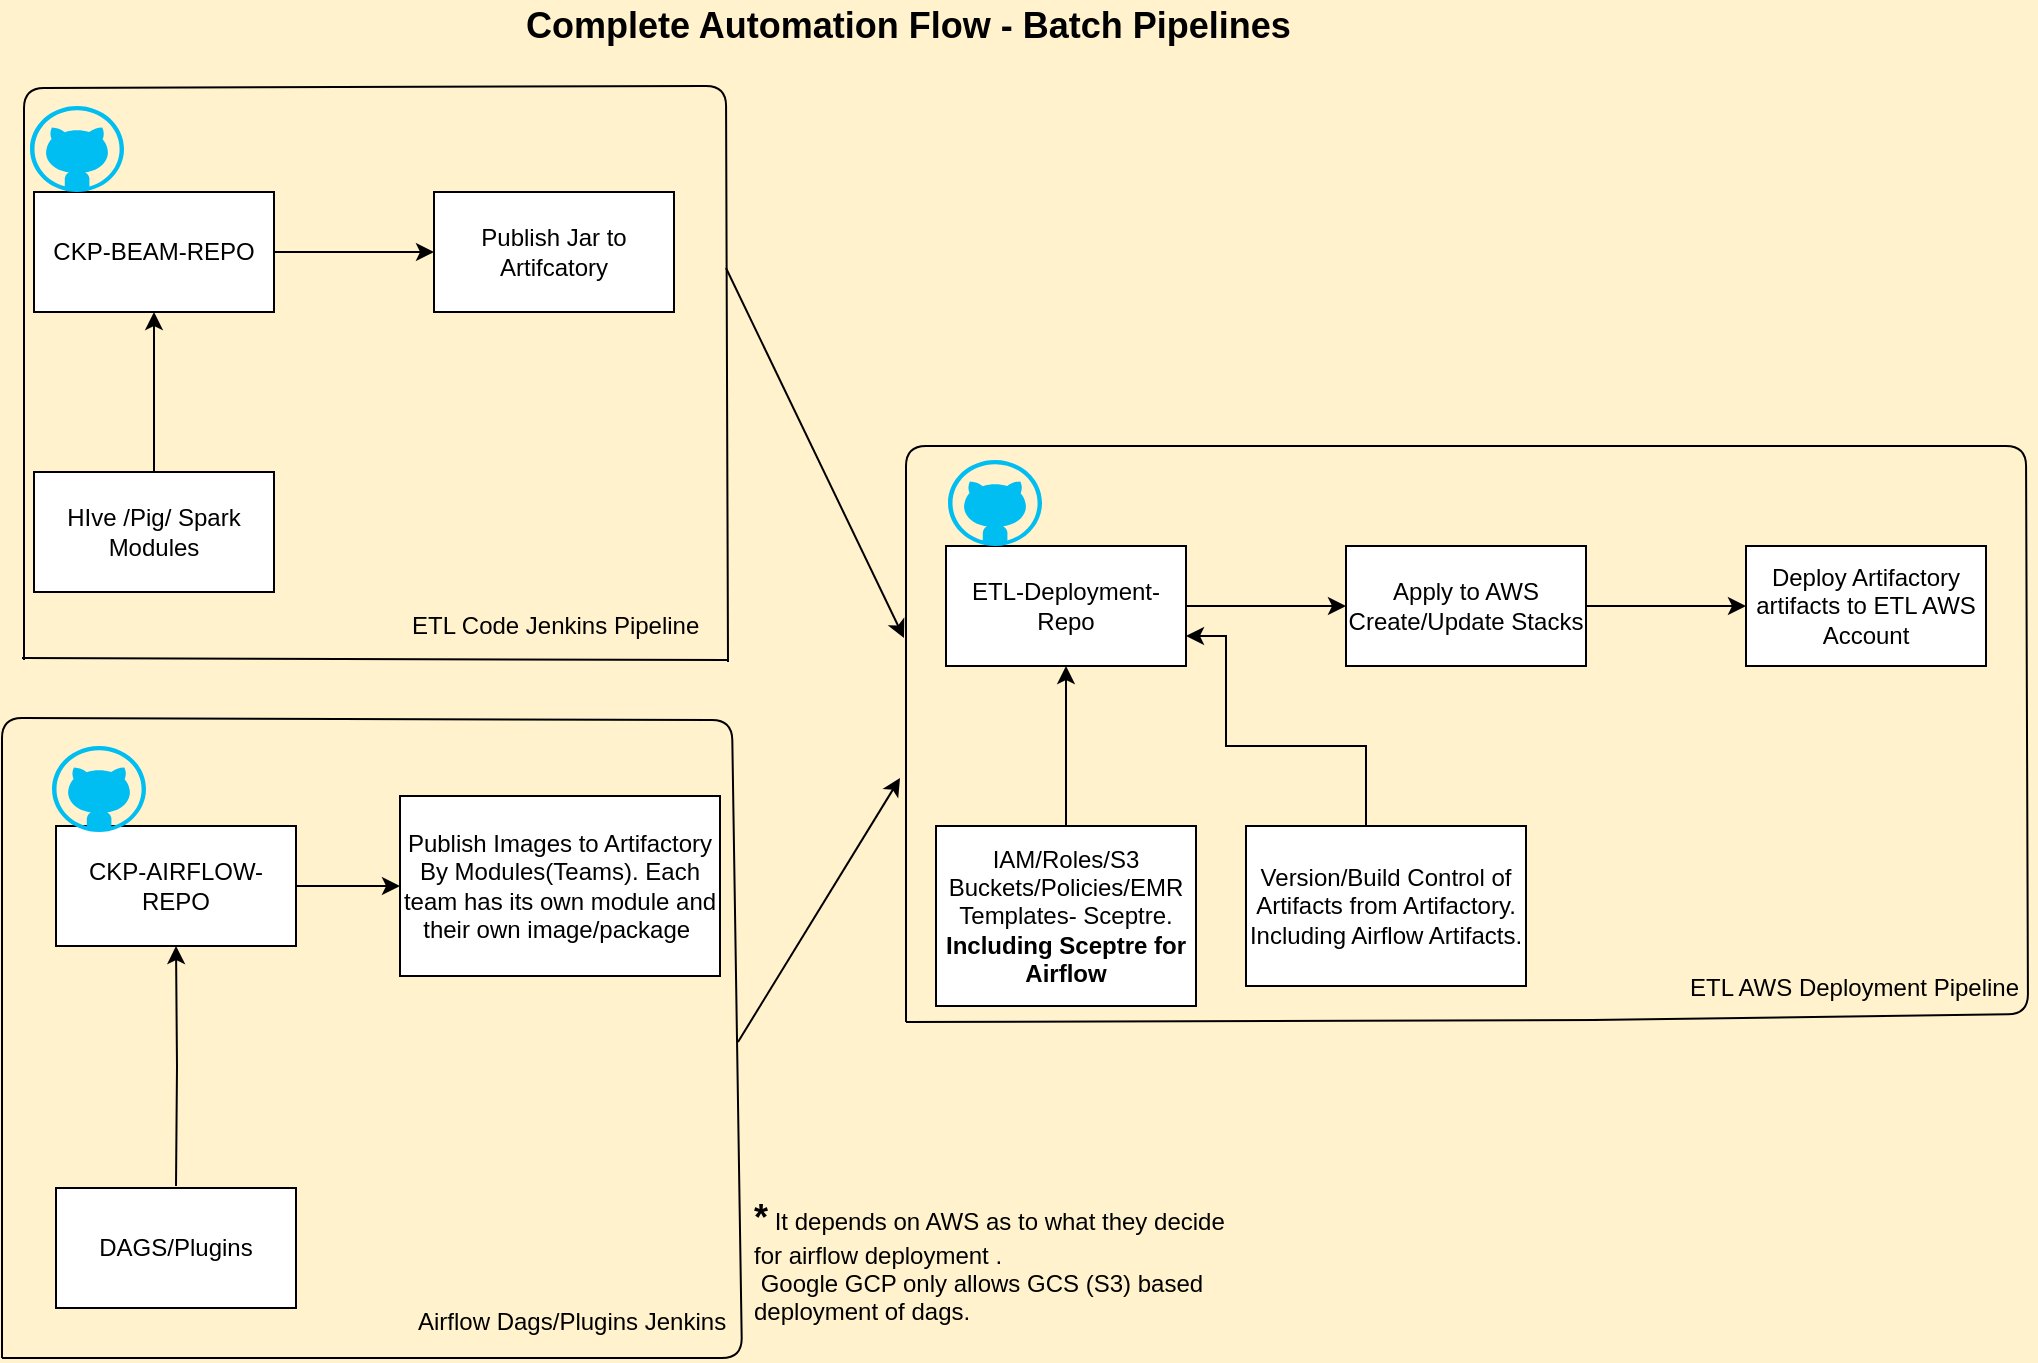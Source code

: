<mxfile version="12.1.9" type="github" pages="1">
  <diagram id="b7LLw6YWBvupuV4ORUR-" name="Page-1">
    <mxGraphModel dx="1482" dy="669" grid="0" gridSize="1" guides="1" tooltips="1" connect="1" arrows="1" fold="1" page="1" pageScale="1" pageWidth="1100" pageHeight="850" background="#FFF2CC" math="0" shadow="0">
      <root>
        <mxCell id="0"/>
        <mxCell id="1" parent="0"/>
        <mxCell id="2Vicj7nEky7xaXgRZkeV-3" value="" style="edgeStyle=orthogonalEdgeStyle;rounded=0;orthogonalLoop=1;jettySize=auto;html=1;" parent="1" source="2Vicj7nEky7xaXgRZkeV-1" target="2Vicj7nEky7xaXgRZkeV-2" edge="1">
          <mxGeometry relative="1" as="geometry"/>
        </mxCell>
        <mxCell id="2Vicj7nEky7xaXgRZkeV-1" value="CKP-BEAM-REPO" style="rounded=0;whiteSpace=wrap;html=1;" parent="1" vertex="1">
          <mxGeometry x="90" y="120" width="120" height="60" as="geometry"/>
        </mxCell>
        <mxCell id="2Vicj7nEky7xaXgRZkeV-2" value="Publish Jar to Artifcatory" style="rounded=0;whiteSpace=wrap;html=1;" parent="1" vertex="1">
          <mxGeometry x="290" y="120" width="120" height="60" as="geometry"/>
        </mxCell>
        <mxCell id="2Vicj7nEky7xaXgRZkeV-5" value="" style="edgeStyle=orthogonalEdgeStyle;rounded=0;orthogonalLoop=1;jettySize=auto;html=1;" parent="1" source="2Vicj7nEky7xaXgRZkeV-4" target="2Vicj7nEky7xaXgRZkeV-1" edge="1">
          <mxGeometry relative="1" as="geometry"/>
        </mxCell>
        <mxCell id="2Vicj7nEky7xaXgRZkeV-4" value="HIve /Pig/ Spark Modules" style="rounded=0;whiteSpace=wrap;html=1;" parent="1" vertex="1">
          <mxGeometry x="90" y="260" width="120" height="60" as="geometry"/>
        </mxCell>
        <mxCell id="2Vicj7nEky7xaXgRZkeV-7" value="" style="endArrow=none;solid=1;html=1;" parent="1" edge="1">
          <mxGeometry width="50" height="50" relative="1" as="geometry">
            <mxPoint x="84" y="353" as="sourcePoint"/>
            <mxPoint x="437" y="354" as="targetPoint"/>
          </mxGeometry>
        </mxCell>
        <mxCell id="2Vicj7nEky7xaXgRZkeV-8" value="" style="endArrow=none;solid=1;html=1;" parent="1" edge="1">
          <mxGeometry width="50" height="50" relative="1" as="geometry">
            <mxPoint x="526" y="535" as="sourcePoint"/>
            <mxPoint x="869" y="534" as="targetPoint"/>
            <Array as="points">
              <mxPoint x="526" y="247"/>
              <mxPoint x="876" y="247"/>
              <mxPoint x="1086" y="247"/>
              <mxPoint x="1087" y="531"/>
            </Array>
          </mxGeometry>
        </mxCell>
        <mxCell id="2Vicj7nEky7xaXgRZkeV-9" value="" style="endArrow=none;solid=1;html=1;" parent="1" edge="1">
          <mxGeometry width="50" height="50" relative="1" as="geometry">
            <mxPoint x="526" y="535" as="sourcePoint"/>
            <mxPoint x="872" y="534" as="targetPoint"/>
          </mxGeometry>
        </mxCell>
        <mxCell id="2Vicj7nEky7xaXgRZkeV-11" value="" style="edgeStyle=orthogonalEdgeStyle;rounded=0;orthogonalLoop=1;jettySize=auto;html=1;" parent="1" source="2Vicj7nEky7xaXgRZkeV-12" target="2Vicj7nEky7xaXgRZkeV-13" edge="1">
          <mxGeometry relative="1" as="geometry"/>
        </mxCell>
        <mxCell id="2Vicj7nEky7xaXgRZkeV-12" value="ETL-Deployment-Repo" style="rounded=0;whiteSpace=wrap;html=1;" parent="1" vertex="1">
          <mxGeometry x="546" y="297" width="120" height="60" as="geometry"/>
        </mxCell>
        <mxCell id="2Vicj7nEky7xaXgRZkeV-17" value="" style="edgeStyle=orthogonalEdgeStyle;rounded=0;orthogonalLoop=1;jettySize=auto;html=1;" parent="1" source="2Vicj7nEky7xaXgRZkeV-13" target="2Vicj7nEky7xaXgRZkeV-16" edge="1">
          <mxGeometry relative="1" as="geometry"/>
        </mxCell>
        <mxCell id="2Vicj7nEky7xaXgRZkeV-13" value="Apply to AWS&lt;br&gt;Create/Update Stacks" style="rounded=0;whiteSpace=wrap;html=1;" parent="1" vertex="1">
          <mxGeometry x="746" y="297" width="120" height="60" as="geometry"/>
        </mxCell>
        <mxCell id="2Vicj7nEky7xaXgRZkeV-16" value="Deploy Artifactory artifacts to ETL AWS Account" style="rounded=0;whiteSpace=wrap;html=1;" parent="1" vertex="1">
          <mxGeometry x="946" y="297" width="120" height="60" as="geometry"/>
        </mxCell>
        <mxCell id="2Vicj7nEky7xaXgRZkeV-14" value="" style="edgeStyle=orthogonalEdgeStyle;rounded=0;orthogonalLoop=1;jettySize=auto;html=1;" parent="1" source="2Vicj7nEky7xaXgRZkeV-15" target="2Vicj7nEky7xaXgRZkeV-12" edge="1">
          <mxGeometry relative="1" as="geometry"/>
        </mxCell>
        <mxCell id="2Vicj7nEky7xaXgRZkeV-15" value="IAM/Roles/S3 Buckets/Policies/EMR Templates- Sceptre. &lt;b&gt;Including Sceptre for Airflow&lt;/b&gt;" style="rounded=0;whiteSpace=wrap;html=1;" parent="1" vertex="1">
          <mxGeometry x="541" y="437" width="130" height="90" as="geometry"/>
        </mxCell>
        <mxCell id="2Vicj7nEky7xaXgRZkeV-19" style="edgeStyle=orthogonalEdgeStyle;rounded=0;orthogonalLoop=1;jettySize=auto;html=1;entryX=1;entryY=0.75;entryDx=0;entryDy=0;" parent="1" source="2Vicj7nEky7xaXgRZkeV-18" target="2Vicj7nEky7xaXgRZkeV-12" edge="1">
          <mxGeometry relative="1" as="geometry">
            <Array as="points">
              <mxPoint x="756" y="397"/>
              <mxPoint x="686" y="397"/>
              <mxPoint x="686" y="342"/>
            </Array>
          </mxGeometry>
        </mxCell>
        <mxCell id="2Vicj7nEky7xaXgRZkeV-18" value="Version/Build Control of Artifacts from Artifactory.&lt;br&gt;Including Airflow Artifacts." style="rounded=0;whiteSpace=wrap;html=1;" parent="1" vertex="1">
          <mxGeometry x="696" y="437" width="140" height="80" as="geometry"/>
        </mxCell>
        <mxCell id="2Vicj7nEky7xaXgRZkeV-20" value="" style="endArrow=none;solid=1;html=1;" parent="1" edge="1">
          <mxGeometry width="50" height="50" relative="1" as="geometry">
            <mxPoint x="74" y="703" as="sourcePoint"/>
            <mxPoint x="74" y="703" as="targetPoint"/>
            <Array as="points">
              <mxPoint x="74" y="383"/>
              <mxPoint x="439" y="384"/>
              <mxPoint x="444" y="703"/>
            </Array>
          </mxGeometry>
        </mxCell>
        <mxCell id="2Vicj7nEky7xaXgRZkeV-27" value="" style="edgeStyle=orthogonalEdgeStyle;rounded=0;orthogonalLoop=1;jettySize=auto;html=1;" parent="1" source="2Vicj7nEky7xaXgRZkeV-22" target="2Vicj7nEky7xaXgRZkeV-26" edge="1">
          <mxGeometry relative="1" as="geometry"/>
        </mxCell>
        <mxCell id="2Vicj7nEky7xaXgRZkeV-22" value="CKP-AIRFLOW-REPO" style="rounded=0;whiteSpace=wrap;html=1;" parent="1" vertex="1">
          <mxGeometry x="101" y="437" width="120" height="60" as="geometry"/>
        </mxCell>
        <mxCell id="2Vicj7nEky7xaXgRZkeV-26" value="Publish Images to Artifactory By Modules(Teams). Each team has its own module and their own image/package&amp;nbsp;" style="rounded=0;whiteSpace=wrap;html=1;" parent="1" vertex="1">
          <mxGeometry x="273" y="422" width="160" height="90" as="geometry"/>
        </mxCell>
        <mxCell id="2Vicj7nEky7xaXgRZkeV-25" value="" style="edgeStyle=orthogonalEdgeStyle;rounded=0;orthogonalLoop=1;jettySize=auto;html=1;" parent="1" target="2Vicj7nEky7xaXgRZkeV-22" edge="1">
          <mxGeometry relative="1" as="geometry">
            <mxPoint x="161" y="617" as="sourcePoint"/>
          </mxGeometry>
        </mxCell>
        <mxCell id="2Vicj7nEky7xaXgRZkeV-24" value="DAGS/Plugins" style="rounded=0;whiteSpace=wrap;html=1;" parent="1" vertex="1">
          <mxGeometry x="101" y="618" width="120" height="60" as="geometry"/>
        </mxCell>
        <mxCell id="qDghw3d29qQIAyWCrzP7-2" value="&lt;b&gt;&lt;font style=&quot;font-size: 18px&quot;&gt;*&lt;/font&gt;&lt;/b&gt; It depends on AWS as to what they decide&lt;br&gt;for airflow deployment .&lt;br&gt;&amp;nbsp;Google GCP only allows GCS (S3) based &lt;br&gt;deployment of dags." style="text;html=1;resizable=0;points=[];autosize=1;align=left;verticalAlign=top;spacingTop=-4;" vertex="1" parent="1">
          <mxGeometry x="448" y="620" width="245" height="58" as="geometry"/>
        </mxCell>
        <mxCell id="qDghw3d29qQIAyWCrzP7-4" value="" style="shape=image;html=1;verticalAlign=top;verticalLabelPosition=bottom;labelBackgroundColor=#ffffff;imageAspect=0;aspect=fixed;image=https://upload.wikimedia.org/wikipedia/commons/thumb/e/e9/Jenkins_logo.svg/742px-Jenkins_logo.svg.png;" vertex="1" parent="1">
          <mxGeometry x="321" y="270" width="38" height="52" as="geometry"/>
        </mxCell>
        <mxCell id="qDghw3d29qQIAyWCrzP7-5" value="" style="shape=image;html=1;verticalAlign=top;verticalLabelPosition=bottom;labelBackgroundColor=#ffffff;imageAspect=0;aspect=fixed;image=https://upload.wikimedia.org/wikipedia/commons/thumb/e/e9/Jenkins_logo.svg/742px-Jenkins_logo.svg.png;" vertex="1" parent="1">
          <mxGeometry x="1003" y="448" width="38" height="52" as="geometry"/>
        </mxCell>
        <mxCell id="qDghw3d29qQIAyWCrzP7-6" value="" style="shape=image;html=1;verticalAlign=top;verticalLabelPosition=bottom;labelBackgroundColor=#ffffff;imageAspect=0;aspect=fixed;image=https://upload.wikimedia.org/wikipedia/commons/thumb/e/e9/Jenkins_logo.svg/742px-Jenkins_logo.svg.png;" vertex="1" parent="1">
          <mxGeometry x="335" y="617" width="38" height="52" as="geometry"/>
        </mxCell>
        <mxCell id="qDghw3d29qQIAyWCrzP7-9" value="" style="verticalLabelPosition=bottom;html=1;verticalAlign=top;align=center;strokeColor=none;fillColor=#00BEF2;shape=mxgraph.azure.github_code;pointerEvents=1;" vertex="1" parent="1">
          <mxGeometry x="88" y="77" width="47" height="43" as="geometry"/>
        </mxCell>
        <mxCell id="qDghw3d29qQIAyWCrzP7-13" value="" style="verticalLabelPosition=bottom;html=1;verticalAlign=top;align=center;strokeColor=none;fillColor=#00BEF2;shape=mxgraph.azure.github_code;pointerEvents=1;" vertex="1" parent="1">
          <mxGeometry x="547" y="254" width="47" height="43" as="geometry"/>
        </mxCell>
        <mxCell id="qDghw3d29qQIAyWCrzP7-14" value="" style="verticalLabelPosition=bottom;html=1;verticalAlign=top;align=center;strokeColor=none;fillColor=#00BEF2;shape=mxgraph.azure.github_code;pointerEvents=1;" vertex="1" parent="1">
          <mxGeometry x="99" y="397" width="47" height="43" as="geometry"/>
        </mxCell>
        <mxCell id="qDghw3d29qQIAyWCrzP7-15" value="" style="endArrow=classic;html=1;" edge="1" parent="1">
          <mxGeometry width="50" height="50" relative="1" as="geometry">
            <mxPoint x="436" y="158" as="sourcePoint"/>
            <mxPoint x="525" y="343" as="targetPoint"/>
          </mxGeometry>
        </mxCell>
        <mxCell id="2Vicj7nEky7xaXgRZkeV-6" value="" style="endArrow=none;solid=1;html=1;" parent="1" edge="1">
          <mxGeometry width="50" height="50" relative="1" as="geometry">
            <mxPoint x="85" y="354" as="sourcePoint"/>
            <mxPoint x="437" y="355" as="targetPoint"/>
            <Array as="points">
              <mxPoint x="85" y="68"/>
              <mxPoint x="436" y="67"/>
            </Array>
          </mxGeometry>
        </mxCell>
        <mxCell id="qDghw3d29qQIAyWCrzP7-16" value="" style="endArrow=classic;html=1;" edge="1" parent="1">
          <mxGeometry width="50" height="50" relative="1" as="geometry">
            <mxPoint x="442" y="545" as="sourcePoint"/>
            <mxPoint x="523" y="413" as="targetPoint"/>
          </mxGeometry>
        </mxCell>
        <mxCell id="qDghw3d29qQIAyWCrzP7-17" value="ETL Code Jenkins Pipeline" style="text;html=1;resizable=0;points=[];autosize=1;align=left;verticalAlign=top;spacingTop=-4;" vertex="1" parent="1">
          <mxGeometry x="277" y="327" width="154" height="14" as="geometry"/>
        </mxCell>
        <mxCell id="qDghw3d29qQIAyWCrzP7-18" value="Airflow Dags/Plugins Jenkins" style="text;html=1;resizable=0;points=[];autosize=1;align=left;verticalAlign=top;spacingTop=-4;" vertex="1" parent="1">
          <mxGeometry x="280" y="674.5" width="164" height="14" as="geometry"/>
        </mxCell>
        <mxCell id="qDghw3d29qQIAyWCrzP7-19" value="ETL AWS Deployment Pipeline" style="text;html=1;resizable=0;points=[];autosize=1;align=left;verticalAlign=top;spacingTop=-4;" vertex="1" parent="1">
          <mxGeometry x="916" y="508" width="175" height="14" as="geometry"/>
        </mxCell>
        <mxCell id="qDghw3d29qQIAyWCrzP7-20" value="&lt;font style=&quot;font-size: 18px&quot;&gt;&lt;b&gt;Complete Automation Flow - Batch Pipelines&lt;/b&gt;&lt;/font&gt;" style="text;html=1;resizable=0;points=[];autosize=1;align=left;verticalAlign=top;spacingTop=-4;" vertex="1" parent="1">
          <mxGeometry x="334" y="24" width="392" height="16" as="geometry"/>
        </mxCell>
      </root>
    </mxGraphModel>
  </diagram>
</mxfile>
